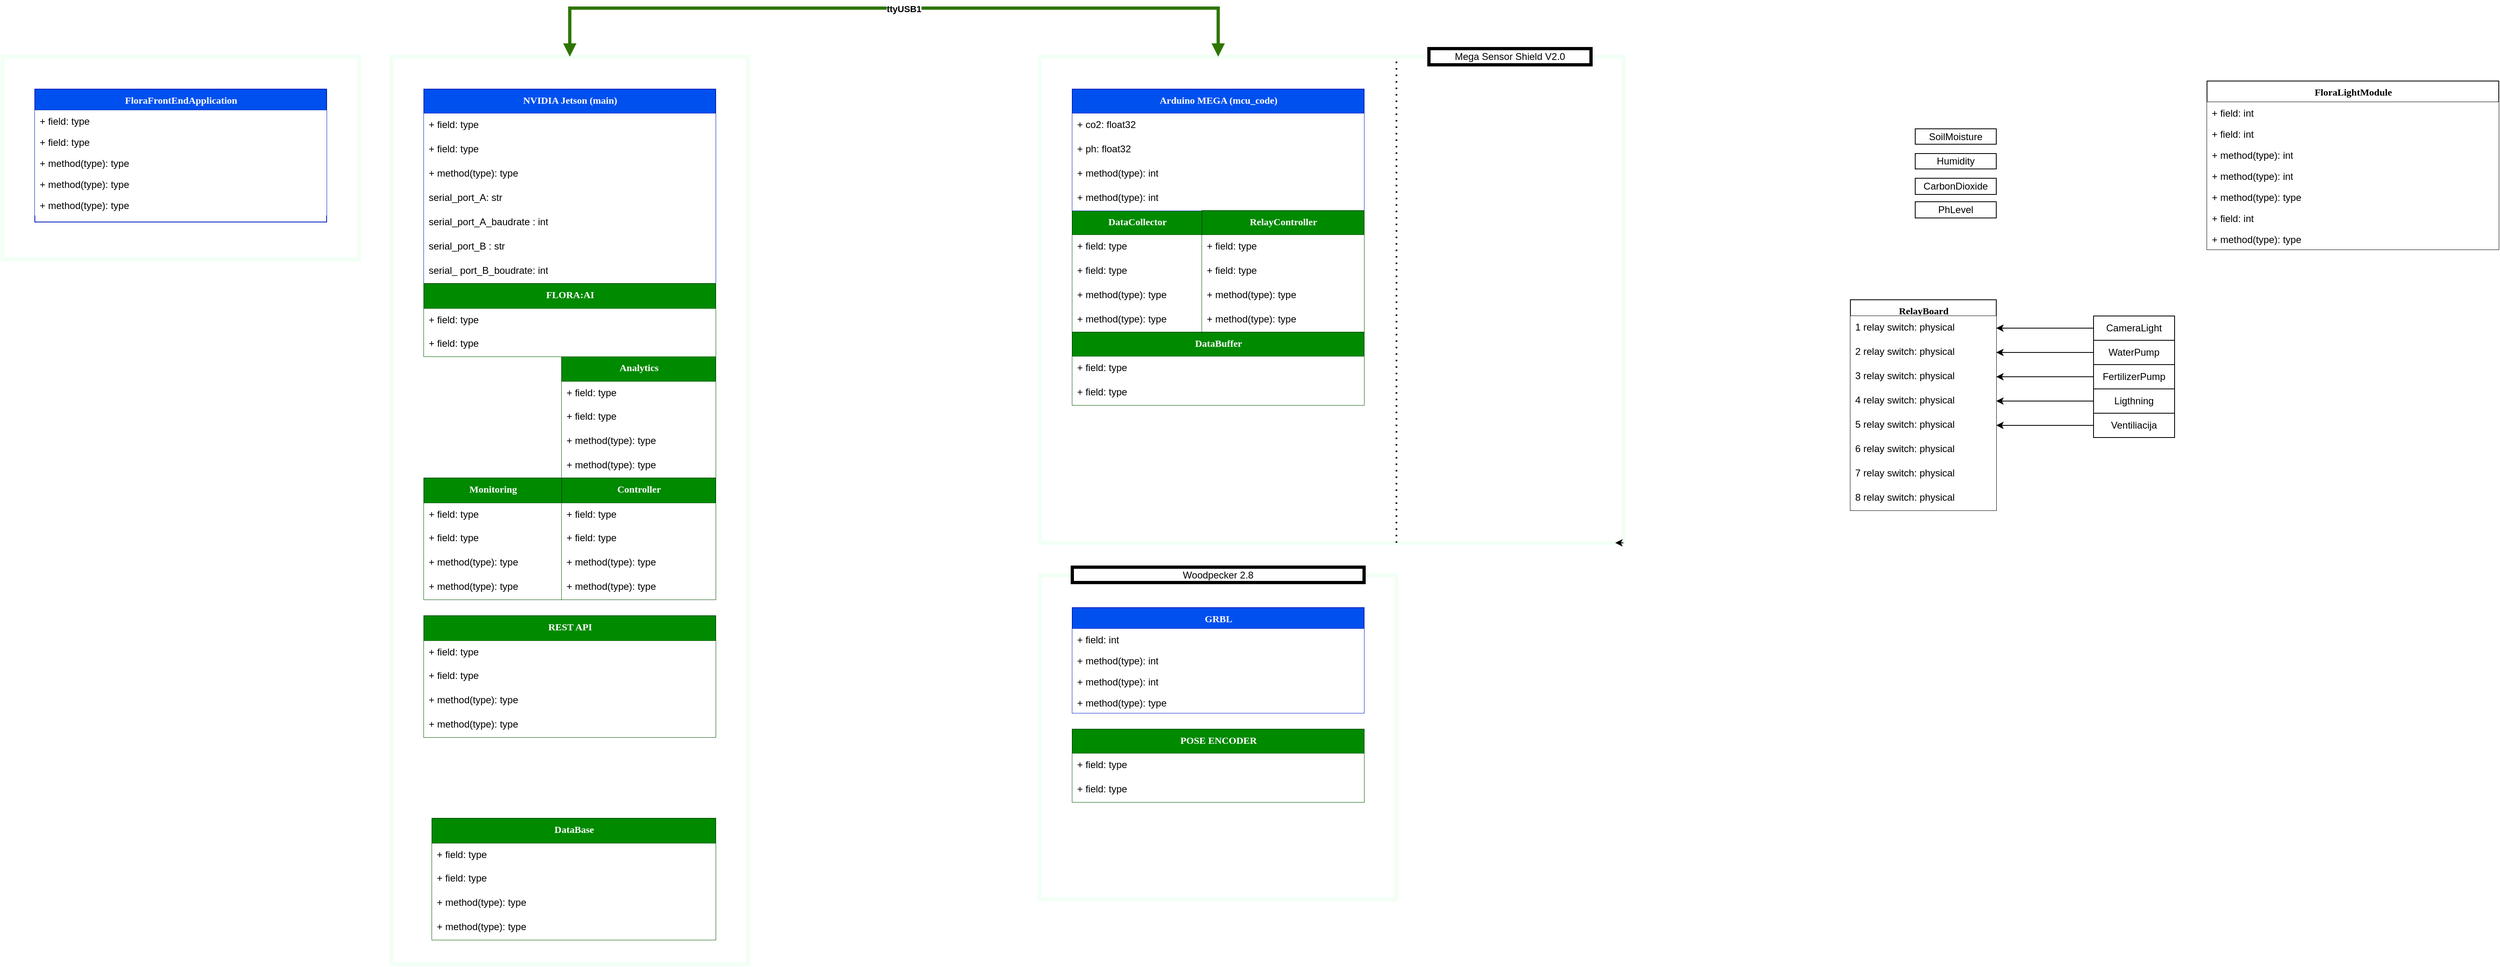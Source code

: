 <mxfile version="21.6.8" type="device">
  <diagram name="Page-1" id="6133507b-19e7-1e82-6fc7-422aa6c4b21f">
    <mxGraphModel dx="2759" dy="995" grid="1" gridSize="10" guides="1" tooltips="1" connect="1" arrows="1" fold="1" page="1" pageScale="1" pageWidth="1100" pageHeight="850" background="none" math="0" shadow="0">
      <root>
        <mxCell id="0" />
        <mxCell id="1" style="" parent="0" />
        <mxCell id="dSAkTDeeCPNXXW4GaVeO-8" value="" style="rounded=0;whiteSpace=wrap;html=1;strokeColor=#F2FFF5;strokeWidth=5;fontFamily=Helvetica;fontSize=12;fontColor=default;fillColor=none;" parent="1" vertex="1">
          <mxGeometry x="-960" y="80" width="440" height="250" as="geometry" />
        </mxCell>
        <mxCell id="dSAkTDeeCPNXXW4GaVeO-7" value="" style="rounded=0;whiteSpace=wrap;html=1;strokeColor=#F2FFF5;strokeWidth=5;fontFamily=Helvetica;fontSize=12;fontColor=default;fillColor=none;" parent="1" vertex="1">
          <mxGeometry x="-480" y="80" width="440" height="1120" as="geometry" />
        </mxCell>
        <mxCell id="dSAkTDeeCPNXXW4GaVeO-25" value="" style="rounded=0;whiteSpace=wrap;html=1;strokeColor=#F2FFF5;strokeWidth=5;fontFamily=Helvetica;fontSize=12;fontColor=default;fillColor=none;" parent="1" vertex="1">
          <mxGeometry x="320" y="80" width="720" height="600" as="geometry" />
        </mxCell>
        <mxCell id="dSAkTDeeCPNXXW4GaVeO-111" value="" style="rounded=0;whiteSpace=wrap;html=1;strokeColor=#F2FFF5;strokeWidth=5;fontFamily=Helvetica;fontSize=12;fontColor=default;fillColor=none;movable=1;resizable=1;rotatable=1;deletable=1;editable=1;locked=0;connectable=1;" parent="1" vertex="1">
          <mxGeometry x="320" y="720" width="440" height="400" as="geometry" />
        </mxCell>
        <mxCell id="g-lxSQZetbMV3VEQ5jTI-6" value="Mega Sensor Shield V2.0" style="html=1;whiteSpace=wrap;strokeWidth=4;" vertex="1" parent="1">
          <mxGeometry x="800" y="70" width="200" height="20" as="geometry" />
        </mxCell>
        <mxCell id="g-lxSQZetbMV3VEQ5jTI-18" value="" style="endArrow=none;dashed=1;html=1;dashPattern=1 3;strokeWidth=2;rounded=0;entryX=0.611;entryY=0;entryDx=0;entryDy=0;entryPerimeter=0;exitX=0.611;exitY=1;exitDx=0;exitDy=0;exitPerimeter=0;" edge="1" parent="1" source="dSAkTDeeCPNXXW4GaVeO-25" target="dSAkTDeeCPNXXW4GaVeO-25">
          <mxGeometry width="50" height="50" relative="1" as="geometry">
            <mxPoint x="820" y="690" as="sourcePoint" />
            <mxPoint x="1210" y="380" as="targetPoint" />
            <Array as="points">
              <mxPoint x="760" y="350" />
            </Array>
          </mxGeometry>
        </mxCell>
        <mxCell id="g-lxSQZetbMV3VEQ5jTI-26" style="edgeStyle=orthogonalEdgeStyle;rounded=0;orthogonalLoop=1;jettySize=auto;html=1;exitX=1;exitY=1;exitDx=0;exitDy=0;entryX=0.986;entryY=0.999;entryDx=0;entryDy=0;entryPerimeter=0;" edge="1" parent="1" source="dSAkTDeeCPNXXW4GaVeO-25" target="dSAkTDeeCPNXXW4GaVeO-25">
          <mxGeometry relative="1" as="geometry" />
        </mxCell>
        <mxCell id="g-lxSQZetbMV3VEQ5jTI-86" style="edgeStyle=orthogonalEdgeStyle;rounded=0;orthogonalLoop=1;jettySize=auto;html=1;strokeWidth=4;endArrow=block;endFill=1;fillColor=#60a917;strokeColor=#2D7600;startArrow=block;startFill=1;" edge="1" parent="1">
          <mxGeometry relative="1" as="geometry">
            <mxPoint x="-260" y="80" as="sourcePoint" />
            <mxPoint x="540" y="80" as="targetPoint" />
            <Array as="points">
              <mxPoint x="-260" y="20" />
              <mxPoint x="540" y="20" />
            </Array>
          </mxGeometry>
        </mxCell>
        <mxCell id="g-lxSQZetbMV3VEQ5jTI-98" value="ttyUSB1" style="edgeLabel;html=1;align=center;verticalAlign=middle;resizable=0;points=[];fontStyle=1" vertex="1" connectable="0" parent="g-lxSQZetbMV3VEQ5jTI-86">
          <mxGeometry x="0.026" y="-1" relative="1" as="geometry">
            <mxPoint as="offset" />
          </mxGeometry>
        </mxCell>
        <mxCell id="dSAkTDeeCPNXXW4GaVeO-23" value="Structure Blocks" parent="0" />
        <mxCell id="dSAkTDeeCPNXXW4GaVeO-26" value="DataCollector" style="swimlane;html=1;fontStyle=1;align=center;verticalAlign=top;childLayout=stackLayout;horizontal=1;startSize=30;horizontalStack=0;resizeParent=1;resizeLast=0;collapsible=1;marginBottom=0;swimlaneFillColor=#ffffff;rounded=0;shadow=0;comic=0;labelBackgroundColor=none;strokeWidth=1;fillColor=#008a00;fontFamily=Verdana;fontSize=12;fontColor=#ffffff;strokeColor=#005700;" parent="dSAkTDeeCPNXXW4GaVeO-23" vertex="1">
          <mxGeometry x="360" y="270" width="160" height="150" as="geometry" />
        </mxCell>
        <mxCell id="dSAkTDeeCPNXXW4GaVeO-27" value="+ field: type" style="text;html=1;strokeColor=none;fillColor=default;align=left;verticalAlign=top;spacingLeft=4;spacingRight=4;whiteSpace=wrap;overflow=hidden;rotatable=0;points=[[0,0.5],[1,0.5]];portConstraint=eastwest;" parent="dSAkTDeeCPNXXW4GaVeO-26" vertex="1">
          <mxGeometry y="30" width="160" height="30" as="geometry" />
        </mxCell>
        <mxCell id="dSAkTDeeCPNXXW4GaVeO-28" value="+ field: type" style="text;html=1;strokeColor=none;fillColor=default;align=left;verticalAlign=top;spacingLeft=4;spacingRight=4;whiteSpace=wrap;overflow=hidden;rotatable=0;points=[[0,0.5],[1,0.5]];portConstraint=eastwest;" parent="dSAkTDeeCPNXXW4GaVeO-26" vertex="1">
          <mxGeometry y="60" width="160" height="30" as="geometry" />
        </mxCell>
        <mxCell id="dSAkTDeeCPNXXW4GaVeO-29" value="+ method(type): type" style="text;html=1;strokeColor=none;fillColor=default;align=left;verticalAlign=top;spacingLeft=4;spacingRight=4;whiteSpace=wrap;overflow=hidden;rotatable=0;points=[[0,0.5],[1,0.5]];portConstraint=eastwest;" parent="dSAkTDeeCPNXXW4GaVeO-26" vertex="1">
          <mxGeometry y="90" width="160" height="30" as="geometry" />
        </mxCell>
        <mxCell id="dSAkTDeeCPNXXW4GaVeO-30" value="+ method(type): type" style="text;html=1;strokeColor=none;fillColor=default;align=left;verticalAlign=top;spacingLeft=4;spacingRight=4;whiteSpace=wrap;overflow=hidden;rotatable=0;points=[[0,0.5],[1,0.5]];portConstraint=eastwest;" parent="dSAkTDeeCPNXXW4GaVeO-26" vertex="1">
          <mxGeometry y="120" width="160" height="30" as="geometry" />
        </mxCell>
        <mxCell id="dSAkTDeeCPNXXW4GaVeO-32" value="Arduino MEGA (mcu_code)" style="swimlane;html=1;fontStyle=1;align=center;verticalAlign=top;childLayout=stackLayout;horizontal=1;startSize=30;horizontalStack=0;resizeParent=1;resizeLast=0;collapsible=1;marginBottom=0;swimlaneFillColor=#ffffff;rounded=0;shadow=0;comic=0;labelBackgroundColor=none;strokeWidth=1;fillColor=#0050ef;fontFamily=Verdana;fontSize=12;fontColor=#ffffff;strokeColor=#001DBC;" parent="dSAkTDeeCPNXXW4GaVeO-23" vertex="1">
          <mxGeometry x="360" y="120" width="360" height="150" as="geometry">
            <mxRectangle x="360" y="120" width="130" height="30" as="alternateBounds" />
          </mxGeometry>
        </mxCell>
        <mxCell id="dSAkTDeeCPNXXW4GaVeO-33" value="+ co2: float32" style="text;html=1;strokeColor=none;fillColor=default;align=left;verticalAlign=top;spacingLeft=4;spacingRight=4;whiteSpace=wrap;overflow=hidden;rotatable=0;points=[[0,0.5],[1,0.5]];portConstraint=eastwest;" parent="dSAkTDeeCPNXXW4GaVeO-32" vertex="1">
          <mxGeometry y="30" width="360" height="30" as="geometry" />
        </mxCell>
        <mxCell id="dSAkTDeeCPNXXW4GaVeO-34" value="+ ph: float32" style="text;html=1;strokeColor=none;fillColor=default;align=left;verticalAlign=top;spacingLeft=4;spacingRight=4;whiteSpace=wrap;overflow=hidden;rotatable=0;points=[[0,0.5],[1,0.5]];portConstraint=eastwest;" parent="dSAkTDeeCPNXXW4GaVeO-32" vertex="1">
          <mxGeometry y="60" width="360" height="30" as="geometry" />
        </mxCell>
        <mxCell id="dSAkTDeeCPNXXW4GaVeO-35" value="+ method(type): int" style="text;html=1;strokeColor=none;fillColor=default;align=left;verticalAlign=top;spacingLeft=4;spacingRight=4;whiteSpace=wrap;overflow=hidden;rotatable=0;points=[[0,0.5],[1,0.5]];portConstraint=eastwest;" parent="dSAkTDeeCPNXXW4GaVeO-32" vertex="1">
          <mxGeometry y="90" width="360" height="30" as="geometry" />
        </mxCell>
        <mxCell id="dSAkTDeeCPNXXW4GaVeO-36" value="+ method(type): int" style="text;html=1;strokeColor=none;fillColor=default;align=left;verticalAlign=top;spacingLeft=4;spacingRight=4;whiteSpace=wrap;overflow=hidden;rotatable=0;points=[[0,0.5],[1,0.5]];portConstraint=eastwest;" parent="dSAkTDeeCPNXXW4GaVeO-32" vertex="1">
          <mxGeometry y="120" width="360" height="30" as="geometry" />
        </mxCell>
        <mxCell id="dSAkTDeeCPNXXW4GaVeO-40" value="RelayController" style="swimlane;html=1;fontStyle=1;align=center;verticalAlign=top;childLayout=stackLayout;horizontal=1;startSize=30;horizontalStack=0;resizeParent=1;resizeLast=0;collapsible=1;marginBottom=0;swimlaneFillColor=#ffffff;rounded=0;shadow=0;comic=0;labelBackgroundColor=none;strokeWidth=1;fillColor=#008a00;fontFamily=Verdana;fontSize=12;fontColor=#ffffff;strokeColor=#005700;" parent="dSAkTDeeCPNXXW4GaVeO-23" vertex="1">
          <mxGeometry x="520" y="270" width="200" height="150" as="geometry" />
        </mxCell>
        <mxCell id="dSAkTDeeCPNXXW4GaVeO-41" value="+ field: type" style="text;html=1;strokeColor=none;fillColor=default;align=left;verticalAlign=top;spacingLeft=4;spacingRight=4;whiteSpace=wrap;overflow=hidden;rotatable=0;points=[[0,0.5],[1,0.5]];portConstraint=eastwest;" parent="dSAkTDeeCPNXXW4GaVeO-40" vertex="1">
          <mxGeometry y="30" width="200" height="30" as="geometry" />
        </mxCell>
        <mxCell id="dSAkTDeeCPNXXW4GaVeO-42" value="+ field: type" style="text;html=1;strokeColor=none;fillColor=default;align=left;verticalAlign=top;spacingLeft=4;spacingRight=4;whiteSpace=wrap;overflow=hidden;rotatable=0;points=[[0,0.5],[1,0.5]];portConstraint=eastwest;" parent="dSAkTDeeCPNXXW4GaVeO-40" vertex="1">
          <mxGeometry y="60" width="200" height="30" as="geometry" />
        </mxCell>
        <mxCell id="dSAkTDeeCPNXXW4GaVeO-43" value="+ method(type): type" style="text;html=1;strokeColor=none;fillColor=default;align=left;verticalAlign=top;spacingLeft=4;spacingRight=4;whiteSpace=wrap;overflow=hidden;rotatable=0;points=[[0,0.5],[1,0.5]];portConstraint=eastwest;" parent="dSAkTDeeCPNXXW4GaVeO-40" vertex="1">
          <mxGeometry y="90" width="200" height="30" as="geometry" />
        </mxCell>
        <mxCell id="dSAkTDeeCPNXXW4GaVeO-44" value="+ method(type): type" style="text;html=1;strokeColor=none;fillColor=default;align=left;verticalAlign=top;spacingLeft=4;spacingRight=4;whiteSpace=wrap;overflow=hidden;rotatable=0;points=[[0,0.5],[1,0.5]];portConstraint=eastwest;" parent="dSAkTDeeCPNXXW4GaVeO-40" vertex="1">
          <mxGeometry y="120" width="200" height="30" as="geometry" />
        </mxCell>
        <mxCell id="dSAkTDeeCPNXXW4GaVeO-46" value="DataBuffer" style="swimlane;html=1;fontStyle=1;align=center;verticalAlign=top;childLayout=stackLayout;horizontal=1;startSize=30;horizontalStack=0;resizeParent=1;resizeLast=0;collapsible=1;marginBottom=0;swimlaneFillColor=#ffffff;rounded=0;shadow=0;comic=0;labelBackgroundColor=none;strokeWidth=1;fillColor=#008a00;fontFamily=Verdana;fontSize=12;fontColor=#ffffff;strokeColor=#005700;" parent="dSAkTDeeCPNXXW4GaVeO-23" vertex="1">
          <mxGeometry x="360" y="420" width="360" height="90" as="geometry" />
        </mxCell>
        <mxCell id="dSAkTDeeCPNXXW4GaVeO-47" value="+ field: type" style="text;html=1;strokeColor=none;fillColor=default;align=left;verticalAlign=top;spacingLeft=4;spacingRight=4;whiteSpace=wrap;overflow=hidden;rotatable=0;points=[[0,0.5],[1,0.5]];portConstraint=eastwest;" parent="dSAkTDeeCPNXXW4GaVeO-46" vertex="1">
          <mxGeometry y="30" width="360" height="30" as="geometry" />
        </mxCell>
        <mxCell id="dSAkTDeeCPNXXW4GaVeO-48" value="+ field: type" style="text;html=1;strokeColor=none;fillColor=default;align=left;verticalAlign=top;spacingLeft=4;spacingRight=4;whiteSpace=wrap;overflow=hidden;rotatable=0;points=[[0,0.5],[1,0.5]];portConstraint=eastwest;" parent="dSAkTDeeCPNXXW4GaVeO-46" vertex="1">
          <mxGeometry y="60" width="360" height="30" as="geometry" />
        </mxCell>
        <mxCell id="dSAkTDeeCPNXXW4GaVeO-80" value="DataBase" style="swimlane;html=1;fontStyle=1;align=center;verticalAlign=top;childLayout=stackLayout;horizontal=1;startSize=31;horizontalStack=0;resizeParent=1;resizeLast=0;collapsible=1;marginBottom=0;swimlaneFillColor=#ffffff;rounded=0;shadow=0;comic=0;labelBackgroundColor=none;strokeWidth=1;fillColor=#008a00;fontFamily=Verdana;fontSize=12;fontColor=#ffffff;strokeColor=#005700;" parent="dSAkTDeeCPNXXW4GaVeO-23" vertex="1">
          <mxGeometry x="-430" y="1020" width="350" height="150" as="geometry">
            <mxRectangle x="-420" y="290" width="100" height="31" as="alternateBounds" />
          </mxGeometry>
        </mxCell>
        <mxCell id="dSAkTDeeCPNXXW4GaVeO-81" value="+ field: type" style="text;html=1;strokeColor=none;fillColor=default;align=left;verticalAlign=top;spacingLeft=4;spacingRight=4;whiteSpace=wrap;overflow=hidden;rotatable=0;points=[[0,0.5],[1,0.5]];portConstraint=eastwest;" parent="dSAkTDeeCPNXXW4GaVeO-80" vertex="1">
          <mxGeometry y="31" width="350" height="29" as="geometry" />
        </mxCell>
        <mxCell id="dSAkTDeeCPNXXW4GaVeO-82" value="+ field: type" style="text;html=1;strokeColor=none;fillColor=default;align=left;verticalAlign=top;spacingLeft=4;spacingRight=4;whiteSpace=wrap;overflow=hidden;rotatable=0;points=[[0,0.5],[1,0.5]];portConstraint=eastwest;" parent="dSAkTDeeCPNXXW4GaVeO-80" vertex="1">
          <mxGeometry y="60" width="350" height="30" as="geometry" />
        </mxCell>
        <mxCell id="dSAkTDeeCPNXXW4GaVeO-83" value="+ method(type): type" style="text;html=1;strokeColor=none;fillColor=default;align=left;verticalAlign=top;spacingLeft=4;spacingRight=4;whiteSpace=wrap;overflow=hidden;rotatable=0;points=[[0,0.5],[1,0.5]];portConstraint=eastwest;" parent="dSAkTDeeCPNXXW4GaVeO-80" vertex="1">
          <mxGeometry y="90" width="350" height="30" as="geometry" />
        </mxCell>
        <mxCell id="dSAkTDeeCPNXXW4GaVeO-84" value="+ method(type): type" style="text;html=1;strokeColor=none;fillColor=default;align=left;verticalAlign=top;spacingLeft=4;spacingRight=4;whiteSpace=wrap;overflow=hidden;rotatable=0;points=[[0,0.5],[1,0.5]];portConstraint=eastwest;" parent="dSAkTDeeCPNXXW4GaVeO-80" vertex="1">
          <mxGeometry y="120" width="350" height="30" as="geometry" />
        </mxCell>
        <mxCell id="dSAkTDeeCPNXXW4GaVeO-86" value="NVIDIA Jetson (main)" style="swimlane;html=1;fontStyle=1;align=center;verticalAlign=top;childLayout=stackLayout;horizontal=1;startSize=30;horizontalStack=0;resizeParent=1;resizeLast=0;collapsible=1;marginBottom=0;swimlaneFillColor=#ffffff;rounded=0;shadow=0;comic=0;labelBackgroundColor=none;strokeWidth=1;fillColor=#0050ef;fontFamily=Verdana;fontSize=12;fontColor=#ffffff;strokeColor=#001DBC;" parent="dSAkTDeeCPNXXW4GaVeO-23" vertex="1">
          <mxGeometry x="-440" y="120" width="360" height="240" as="geometry" />
        </mxCell>
        <mxCell id="dSAkTDeeCPNXXW4GaVeO-87" value="+ field: type" style="text;html=1;strokeColor=none;fillColor=default;align=left;verticalAlign=top;spacingLeft=4;spacingRight=4;whiteSpace=wrap;overflow=hidden;rotatable=0;points=[[0,0.5],[1,0.5]];portConstraint=eastwest;" parent="dSAkTDeeCPNXXW4GaVeO-86" vertex="1">
          <mxGeometry y="30" width="360" height="30" as="geometry" />
        </mxCell>
        <mxCell id="dSAkTDeeCPNXXW4GaVeO-88" value="+ field: type" style="text;html=1;strokeColor=none;fillColor=default;align=left;verticalAlign=top;spacingLeft=4;spacingRight=4;whiteSpace=wrap;overflow=hidden;rotatable=0;points=[[0,0.5],[1,0.5]];portConstraint=eastwest;" parent="dSAkTDeeCPNXXW4GaVeO-86" vertex="1">
          <mxGeometry y="60" width="360" height="30" as="geometry" />
        </mxCell>
        <mxCell id="dSAkTDeeCPNXXW4GaVeO-89" value="+ method(type): type" style="text;html=1;strokeColor=none;fillColor=default;align=left;verticalAlign=top;spacingLeft=4;spacingRight=4;whiteSpace=wrap;overflow=hidden;rotatable=0;points=[[0,0.5],[1,0.5]];portConstraint=eastwest;" parent="dSAkTDeeCPNXXW4GaVeO-86" vertex="1">
          <mxGeometry y="90" width="360" height="30" as="geometry" />
        </mxCell>
        <mxCell id="dSAkTDeeCPNXXW4GaVeO-91" value="serial_port_A: str" style="text;html=1;strokeColor=none;fillColor=default;align=left;verticalAlign=top;spacingLeft=4;spacingRight=4;whiteSpace=wrap;overflow=hidden;rotatable=0;points=[[0,0.5],[1,0.5]];portConstraint=eastwest;" parent="dSAkTDeeCPNXXW4GaVeO-86" vertex="1">
          <mxGeometry y="120" width="360" height="30" as="geometry" />
        </mxCell>
        <mxCell id="g-lxSQZetbMV3VEQ5jTI-92" value="serial_port_A_baudrate : int" style="text;html=1;strokeColor=none;fillColor=default;align=left;verticalAlign=top;spacingLeft=4;spacingRight=4;whiteSpace=wrap;overflow=hidden;rotatable=0;points=[[0,0.5],[1,0.5]];portConstraint=eastwest;" vertex="1" parent="dSAkTDeeCPNXXW4GaVeO-86">
          <mxGeometry y="150" width="360" height="30" as="geometry" />
        </mxCell>
        <mxCell id="g-lxSQZetbMV3VEQ5jTI-91" value="serial_port_B : str" style="text;html=1;strokeColor=none;fillColor=default;align=left;verticalAlign=top;spacingLeft=4;spacingRight=4;whiteSpace=wrap;overflow=hidden;rotatable=0;points=[[0,0.5],[1,0.5]];portConstraint=eastwest;" vertex="1" parent="dSAkTDeeCPNXXW4GaVeO-86">
          <mxGeometry y="180" width="360" height="30" as="geometry" />
        </mxCell>
        <mxCell id="dSAkTDeeCPNXXW4GaVeO-90" value="serial_ port_B_boudrate: int" style="text;html=1;strokeColor=none;fillColor=default;align=left;verticalAlign=top;spacingLeft=4;spacingRight=4;whiteSpace=wrap;overflow=hidden;rotatable=0;points=[[0,0.5],[1,0.5]];portConstraint=eastwest;" parent="dSAkTDeeCPNXXW4GaVeO-86" vertex="1">
          <mxGeometry y="210" width="360" height="30" as="geometry" />
        </mxCell>
        <mxCell id="dSAkTDeeCPNXXW4GaVeO-112" value="GRBL" style="swimlane;html=1;fontStyle=1;align=center;verticalAlign=top;childLayout=stackLayout;horizontal=1;startSize=26;horizontalStack=0;resizeParent=1;resizeLast=0;collapsible=1;marginBottom=0;swimlaneFillColor=#ffffff;rounded=0;shadow=0;comic=0;labelBackgroundColor=none;strokeWidth=1;fillColor=#0050ef;fontFamily=Verdana;fontSize=12;fontColor=#ffffff;strokeColor=#001DBC;" parent="dSAkTDeeCPNXXW4GaVeO-23" vertex="1">
          <mxGeometry x="360" y="760" width="360" height="130" as="geometry" />
        </mxCell>
        <mxCell id="dSAkTDeeCPNXXW4GaVeO-114" value="+ field: int" style="text;html=1;strokeColor=none;fillColor=default;align=left;verticalAlign=top;spacingLeft=4;spacingRight=4;whiteSpace=wrap;overflow=hidden;rotatable=0;points=[[0,0.5],[1,0.5]];portConstraint=eastwest;" parent="dSAkTDeeCPNXXW4GaVeO-112" vertex="1">
          <mxGeometry y="26" width="360" height="26" as="geometry" />
        </mxCell>
        <mxCell id="dSAkTDeeCPNXXW4GaVeO-115" value="+ method(type): int" style="text;html=1;strokeColor=none;fillColor=default;align=left;verticalAlign=top;spacingLeft=4;spacingRight=4;whiteSpace=wrap;overflow=hidden;rotatable=0;points=[[0,0.5],[1,0.5]];portConstraint=eastwest;" parent="dSAkTDeeCPNXXW4GaVeO-112" vertex="1">
          <mxGeometry y="52" width="360" height="26" as="geometry" />
        </mxCell>
        <mxCell id="dSAkTDeeCPNXXW4GaVeO-116" value="+ method(type): int" style="text;html=1;strokeColor=none;fillColor=default;align=left;verticalAlign=top;spacingLeft=4;spacingRight=4;whiteSpace=wrap;overflow=hidden;rotatable=0;points=[[0,0.5],[1,0.5]];portConstraint=eastwest;" parent="dSAkTDeeCPNXXW4GaVeO-112" vertex="1">
          <mxGeometry y="78" width="360" height="26" as="geometry" />
        </mxCell>
        <mxCell id="dSAkTDeeCPNXXW4GaVeO-117" value="+ method(type): type" style="text;html=1;strokeColor=none;fillColor=default;align=left;verticalAlign=top;spacingLeft=4;spacingRight=4;whiteSpace=wrap;overflow=hidden;rotatable=0;points=[[0,0.5],[1,0.5]];portConstraint=eastwest;" parent="dSAkTDeeCPNXXW4GaVeO-112" vertex="1">
          <mxGeometry y="104" width="360" height="26" as="geometry" />
        </mxCell>
        <mxCell id="dSAkTDeeCPNXXW4GaVeO-118" value="RelayBoard" style="swimlane;html=1;fontStyle=1;align=center;verticalAlign=top;childLayout=stackLayout;horizontal=1;startSize=20;horizontalStack=0;resizeParent=1;resizeLast=0;collapsible=1;marginBottom=0;swimlaneFillColor=#ffffff;rounded=0;shadow=0;comic=0;labelBackgroundColor=none;strokeWidth=1;fillColor=none;fontFamily=Verdana;fontSize=12" parent="dSAkTDeeCPNXXW4GaVeO-23" vertex="1">
          <mxGeometry x="1320" y="380" width="180" height="260" as="geometry">
            <mxRectangle x="1320" y="380" width="120" height="30" as="alternateBounds" />
          </mxGeometry>
        </mxCell>
        <mxCell id="dSAkTDeeCPNXXW4GaVeO-119" value="1 relay switch: physical" style="text;html=1;strokeColor=none;fillColor=default;align=left;verticalAlign=top;spacingLeft=4;spacingRight=4;whiteSpace=wrap;overflow=hidden;rotatable=0;points=[[0,0.5],[1,0.5]];portConstraint=eastwest;" parent="dSAkTDeeCPNXXW4GaVeO-118" vertex="1">
          <mxGeometry y="20" width="180" height="30" as="geometry" />
        </mxCell>
        <mxCell id="dSAkTDeeCPNXXW4GaVeO-120" value="2 relay switch: physical" style="text;html=1;strokeColor=none;fillColor=default;align=left;verticalAlign=top;spacingLeft=4;spacingRight=4;whiteSpace=wrap;overflow=hidden;rotatable=0;points=[[0,0.5],[1,0.5]];portConstraint=eastwest;" parent="dSAkTDeeCPNXXW4GaVeO-118" vertex="1">
          <mxGeometry y="50" width="180" height="30" as="geometry" />
        </mxCell>
        <mxCell id="dSAkTDeeCPNXXW4GaVeO-121" value="3 relay switch: physical" style="text;html=1;strokeColor=none;fillColor=default;align=left;verticalAlign=top;spacingLeft=4;spacingRight=4;whiteSpace=wrap;overflow=hidden;rotatable=0;points=[[0,0.5],[1,0.5]];portConstraint=eastwest;" parent="dSAkTDeeCPNXXW4GaVeO-118" vertex="1">
          <mxGeometry y="80" width="180" height="30" as="geometry" />
        </mxCell>
        <mxCell id="dSAkTDeeCPNXXW4GaVeO-122" value="4 relay switch: physical" style="text;html=1;strokeColor=none;fillColor=default;align=left;verticalAlign=top;spacingLeft=4;spacingRight=4;whiteSpace=wrap;overflow=hidden;rotatable=0;points=[[0,0.5],[1,0.5]];portConstraint=eastwest;" parent="dSAkTDeeCPNXXW4GaVeO-118" vertex="1">
          <mxGeometry y="110" width="180" height="30" as="geometry" />
        </mxCell>
        <mxCell id="dSAkTDeeCPNXXW4GaVeO-152" value="5&amp;nbsp;relay switch: physical" style="text;html=1;strokeColor=none;fillColor=default;align=left;verticalAlign=top;spacingLeft=4;spacingRight=4;whiteSpace=wrap;overflow=hidden;rotatable=0;points=[[0,0.5],[1,0.5]];portConstraint=eastwest;" parent="dSAkTDeeCPNXXW4GaVeO-118" vertex="1">
          <mxGeometry y="140" width="180" height="30" as="geometry" />
        </mxCell>
        <mxCell id="g-lxSQZetbMV3VEQ5jTI-13" value="6 relay switch: physical" style="text;html=1;strokeColor=none;fillColor=default;align=left;verticalAlign=top;spacingLeft=4;spacingRight=4;whiteSpace=wrap;overflow=hidden;rotatable=0;points=[[0,0.5],[1,0.5]];portConstraint=eastwest;" vertex="1" parent="dSAkTDeeCPNXXW4GaVeO-118">
          <mxGeometry y="170" width="180" height="30" as="geometry" />
        </mxCell>
        <mxCell id="g-lxSQZetbMV3VEQ5jTI-14" value="7&amp;nbsp;relay switch: physical" style="text;html=1;strokeColor=none;fillColor=default;align=left;verticalAlign=top;spacingLeft=4;spacingRight=4;whiteSpace=wrap;overflow=hidden;rotatable=0;points=[[0,0.5],[1,0.5]];portConstraint=eastwest;" vertex="1" parent="dSAkTDeeCPNXXW4GaVeO-118">
          <mxGeometry y="200" width="180" height="30" as="geometry" />
        </mxCell>
        <mxCell id="g-lxSQZetbMV3VEQ5jTI-15" value="8&amp;nbsp;relay switch: physical" style="text;html=1;strokeColor=none;fillColor=default;align=left;verticalAlign=top;spacingLeft=4;spacingRight=4;whiteSpace=wrap;overflow=hidden;rotatable=0;points=[[0,0.5],[1,0.5]];portConstraint=eastwest;" vertex="1" parent="dSAkTDeeCPNXXW4GaVeO-118">
          <mxGeometry y="230" width="180" height="30" as="geometry" />
        </mxCell>
        <mxCell id="g-lxSQZetbMV3VEQ5jTI-8" style="edgeStyle=orthogonalEdgeStyle;rounded=0;orthogonalLoop=1;jettySize=auto;html=1;entryX=1;entryY=0.5;entryDx=0;entryDy=0;" edge="1" parent="dSAkTDeeCPNXXW4GaVeO-23" source="dSAkTDeeCPNXXW4GaVeO-125" target="dSAkTDeeCPNXXW4GaVeO-119">
          <mxGeometry relative="1" as="geometry" />
        </mxCell>
        <mxCell id="dSAkTDeeCPNXXW4GaVeO-125" value="CameraLight" style="html=1;whiteSpace=wrap;" parent="dSAkTDeeCPNXXW4GaVeO-23" vertex="1">
          <mxGeometry x="1620" y="400" width="100" height="30" as="geometry" />
        </mxCell>
        <mxCell id="g-lxSQZetbMV3VEQ5jTI-10" style="edgeStyle=orthogonalEdgeStyle;rounded=0;orthogonalLoop=1;jettySize=auto;html=1;" edge="1" parent="dSAkTDeeCPNXXW4GaVeO-23" source="dSAkTDeeCPNXXW4GaVeO-127" target="dSAkTDeeCPNXXW4GaVeO-120">
          <mxGeometry relative="1" as="geometry" />
        </mxCell>
        <mxCell id="dSAkTDeeCPNXXW4GaVeO-127" value="WaterPump" style="html=1;whiteSpace=wrap;" parent="dSAkTDeeCPNXXW4GaVeO-23" vertex="1">
          <mxGeometry x="1620" y="430" width="100" height="30" as="geometry" />
        </mxCell>
        <mxCell id="dSAkTDeeCPNXXW4GaVeO-128" style="edgeStyle=orthogonalEdgeStyle;rounded=0;orthogonalLoop=1;jettySize=auto;html=1;entryX=1;entryY=0.5;entryDx=0;entryDy=0;" parent="dSAkTDeeCPNXXW4GaVeO-23" source="dSAkTDeeCPNXXW4GaVeO-129" target="dSAkTDeeCPNXXW4GaVeO-121" edge="1">
          <mxGeometry relative="1" as="geometry" />
        </mxCell>
        <mxCell id="dSAkTDeeCPNXXW4GaVeO-129" value="FertilizerPump" style="html=1;whiteSpace=wrap;" parent="dSAkTDeeCPNXXW4GaVeO-23" vertex="1">
          <mxGeometry x="1620" y="460" width="100" height="30" as="geometry" />
        </mxCell>
        <mxCell id="dSAkTDeeCPNXXW4GaVeO-130" style="edgeStyle=orthogonalEdgeStyle;rounded=0;orthogonalLoop=1;jettySize=auto;html=1;entryX=1;entryY=0.5;entryDx=0;entryDy=0;" parent="dSAkTDeeCPNXXW4GaVeO-23" source="dSAkTDeeCPNXXW4GaVeO-131" target="dSAkTDeeCPNXXW4GaVeO-122" edge="1">
          <mxGeometry relative="1" as="geometry" />
        </mxCell>
        <mxCell id="dSAkTDeeCPNXXW4GaVeO-131" value="Ligthning" style="html=1;whiteSpace=wrap;" parent="dSAkTDeeCPNXXW4GaVeO-23" vertex="1">
          <mxGeometry x="1620" y="490" width="100" height="30" as="geometry" />
        </mxCell>
        <mxCell id="dSAkTDeeCPNXXW4GaVeO-132" value="FloraLightModule" style="swimlane;html=1;fontStyle=1;align=center;verticalAlign=top;childLayout=stackLayout;horizontal=1;startSize=26;horizontalStack=0;resizeParent=1;resizeLast=0;collapsible=1;marginBottom=0;swimlaneFillColor=#ffffff;rounded=0;shadow=0;comic=0;labelBackgroundColor=none;strokeWidth=1;fillColor=none;fontFamily=Verdana;fontSize=12" parent="dSAkTDeeCPNXXW4GaVeO-23" vertex="1">
          <mxGeometry x="1760" y="110" width="360" height="208" as="geometry" />
        </mxCell>
        <mxCell id="dSAkTDeeCPNXXW4GaVeO-133" value="+ field: int" style="text;html=1;strokeColor=none;fillColor=default;align=left;verticalAlign=top;spacingLeft=4;spacingRight=4;whiteSpace=wrap;overflow=hidden;rotatable=0;points=[[0,0.5],[1,0.5]];portConstraint=eastwest;" parent="dSAkTDeeCPNXXW4GaVeO-132" vertex="1">
          <mxGeometry y="26" width="360" height="26" as="geometry" />
        </mxCell>
        <mxCell id="dSAkTDeeCPNXXW4GaVeO-134" value="+ field: int" style="text;html=1;strokeColor=none;fillColor=default;align=left;verticalAlign=top;spacingLeft=4;spacingRight=4;whiteSpace=wrap;overflow=hidden;rotatable=0;points=[[0,0.5],[1,0.5]];portConstraint=eastwest;" parent="dSAkTDeeCPNXXW4GaVeO-132" vertex="1">
          <mxGeometry y="52" width="360" height="26" as="geometry" />
        </mxCell>
        <mxCell id="dSAkTDeeCPNXXW4GaVeO-135" value="+ method(type): int" style="text;html=1;strokeColor=none;fillColor=default;align=left;verticalAlign=top;spacingLeft=4;spacingRight=4;whiteSpace=wrap;overflow=hidden;rotatable=0;points=[[0,0.5],[1,0.5]];portConstraint=eastwest;" parent="dSAkTDeeCPNXXW4GaVeO-132" vertex="1">
          <mxGeometry y="78" width="360" height="26" as="geometry" />
        </mxCell>
        <mxCell id="dSAkTDeeCPNXXW4GaVeO-136" value="+ method(type): int" style="text;html=1;strokeColor=none;fillColor=default;align=left;verticalAlign=top;spacingLeft=4;spacingRight=4;whiteSpace=wrap;overflow=hidden;rotatable=0;points=[[0,0.5],[1,0.5]];portConstraint=eastwest;" parent="dSAkTDeeCPNXXW4GaVeO-132" vertex="1">
          <mxGeometry y="104" width="360" height="26" as="geometry" />
        </mxCell>
        <mxCell id="dSAkTDeeCPNXXW4GaVeO-137" value="+ method(type): type" style="text;html=1;strokeColor=none;fillColor=default;align=left;verticalAlign=top;spacingLeft=4;spacingRight=4;whiteSpace=wrap;overflow=hidden;rotatable=0;points=[[0,0.5],[1,0.5]];portConstraint=eastwest;" parent="dSAkTDeeCPNXXW4GaVeO-132" vertex="1">
          <mxGeometry y="130" width="360" height="26" as="geometry" />
        </mxCell>
        <mxCell id="dSAkTDeeCPNXXW4GaVeO-138" value="+ field: int" style="text;html=1;strokeColor=none;fillColor=default;align=left;verticalAlign=top;spacingLeft=4;spacingRight=4;whiteSpace=wrap;overflow=hidden;rotatable=0;points=[[0,0.5],[1,0.5]];portConstraint=eastwest;" parent="dSAkTDeeCPNXXW4GaVeO-132" vertex="1">
          <mxGeometry y="156" width="360" height="26" as="geometry" />
        </mxCell>
        <mxCell id="dSAkTDeeCPNXXW4GaVeO-139" value="+ method(type): type" style="text;html=1;strokeColor=none;fillColor=default;align=left;verticalAlign=top;spacingLeft=4;spacingRight=4;whiteSpace=wrap;overflow=hidden;rotatable=0;points=[[0,0.5],[1,0.5]];portConstraint=eastwest;" parent="dSAkTDeeCPNXXW4GaVeO-132" vertex="1">
          <mxGeometry y="182" width="360" height="26" as="geometry" />
        </mxCell>
        <mxCell id="dSAkTDeeCPNXXW4GaVeO-140" value="SoilMoisture" style="html=1;whiteSpace=wrap;" parent="dSAkTDeeCPNXXW4GaVeO-23" vertex="1">
          <mxGeometry x="1400" y="169" width="100" height="19" as="geometry" />
        </mxCell>
        <mxCell id="dSAkTDeeCPNXXW4GaVeO-141" value="Humidity" style="html=1;whiteSpace=wrap;" parent="dSAkTDeeCPNXXW4GaVeO-23" vertex="1">
          <mxGeometry x="1400" y="199.5" width="100" height="19" as="geometry" />
        </mxCell>
        <mxCell id="dSAkTDeeCPNXXW4GaVeO-142" value="CarbonDioxide" style="html=1;whiteSpace=wrap;" parent="dSAkTDeeCPNXXW4GaVeO-23" vertex="1">
          <mxGeometry x="1400" y="230" width="100" height="20" as="geometry" />
        </mxCell>
        <mxCell id="dSAkTDeeCPNXXW4GaVeO-143" value="PhLevel" style="html=1;whiteSpace=wrap;" parent="dSAkTDeeCPNXXW4GaVeO-23" vertex="1">
          <mxGeometry x="1400" y="259" width="100" height="20" as="geometry" />
        </mxCell>
        <mxCell id="dSAkTDeeCPNXXW4GaVeO-144" value="FloraFrontEndApplication" style="swimlane;html=1;fontStyle=1;align=center;verticalAlign=top;childLayout=stackLayout;horizontal=1;startSize=26;horizontalStack=0;resizeParent=1;resizeLast=0;collapsible=1;marginBottom=0;swimlaneFillColor=#ffffff;rounded=0;shadow=0;comic=0;labelBackgroundColor=none;strokeWidth=1;fillColor=#0050ef;fontFamily=Verdana;fontSize=12;fontColor=#ffffff;strokeColor=#001DBC;" parent="dSAkTDeeCPNXXW4GaVeO-23" vertex="1">
          <mxGeometry x="-920" y="120" width="360" height="164" as="geometry" />
        </mxCell>
        <mxCell id="dSAkTDeeCPNXXW4GaVeO-145" value="+ field: type" style="text;html=1;strokeColor=none;fillColor=default;align=left;verticalAlign=top;spacingLeft=4;spacingRight=4;whiteSpace=wrap;overflow=hidden;rotatable=0;points=[[0,0.5],[1,0.5]];portConstraint=eastwest;" parent="dSAkTDeeCPNXXW4GaVeO-144" vertex="1">
          <mxGeometry y="26" width="360" height="26" as="geometry" />
        </mxCell>
        <mxCell id="dSAkTDeeCPNXXW4GaVeO-146" value="+ field: type" style="text;html=1;strokeColor=none;fillColor=default;align=left;verticalAlign=top;spacingLeft=4;spacingRight=4;whiteSpace=wrap;overflow=hidden;rotatable=0;points=[[0,0.5],[1,0.5]];portConstraint=eastwest;" parent="dSAkTDeeCPNXXW4GaVeO-144" vertex="1">
          <mxGeometry y="52" width="360" height="26" as="geometry" />
        </mxCell>
        <mxCell id="dSAkTDeeCPNXXW4GaVeO-147" value="+ method(type): type" style="text;html=1;strokeColor=none;fillColor=default;align=left;verticalAlign=top;spacingLeft=4;spacingRight=4;whiteSpace=wrap;overflow=hidden;rotatable=0;points=[[0,0.5],[1,0.5]];portConstraint=eastwest;" parent="dSAkTDeeCPNXXW4GaVeO-144" vertex="1">
          <mxGeometry y="78" width="360" height="26" as="geometry" />
        </mxCell>
        <mxCell id="dSAkTDeeCPNXXW4GaVeO-148" value="+ method(type): type" style="text;html=1;strokeColor=none;fillColor=default;align=left;verticalAlign=top;spacingLeft=4;spacingRight=4;whiteSpace=wrap;overflow=hidden;rotatable=0;points=[[0,0.5],[1,0.5]];portConstraint=eastwest;" parent="dSAkTDeeCPNXXW4GaVeO-144" vertex="1">
          <mxGeometry y="104" width="360" height="26" as="geometry" />
        </mxCell>
        <mxCell id="dSAkTDeeCPNXXW4GaVeO-149" value="+ method(type): type" style="text;html=1;strokeColor=none;fillColor=default;align=left;verticalAlign=top;spacingLeft=4;spacingRight=4;whiteSpace=wrap;overflow=hidden;rotatable=0;points=[[0,0.5],[1,0.5]];portConstraint=eastwest;" parent="dSAkTDeeCPNXXW4GaVeO-144" vertex="1">
          <mxGeometry y="130" width="360" height="26" as="geometry" />
        </mxCell>
        <mxCell id="dSAkTDeeCPNXXW4GaVeO-153" style="edgeStyle=orthogonalEdgeStyle;rounded=0;orthogonalLoop=1;jettySize=auto;html=1;fontFamily=Helvetica;fontSize=12;fontColor=default;" parent="dSAkTDeeCPNXXW4GaVeO-23" source="dSAkTDeeCPNXXW4GaVeO-151" target="dSAkTDeeCPNXXW4GaVeO-152" edge="1">
          <mxGeometry relative="1" as="geometry" />
        </mxCell>
        <mxCell id="dSAkTDeeCPNXXW4GaVeO-151" value="Ventiliacija&lt;br&gt;" style="html=1;whiteSpace=wrap;" parent="dSAkTDeeCPNXXW4GaVeO-23" vertex="1">
          <mxGeometry x="1620" y="520" width="100" height="30" as="geometry" />
        </mxCell>
        <mxCell id="dSAkTDeeCPNXXW4GaVeO-158" value="Woodpecker 2.8" style="html=1;whiteSpace=wrap;strokeWidth=4;movable=1;resizable=1;rotatable=1;deletable=1;editable=1;locked=0;connectable=1;" parent="dSAkTDeeCPNXXW4GaVeO-23" vertex="1">
          <mxGeometry x="360" y="710" width="360" height="19" as="geometry" />
        </mxCell>
        <mxCell id="g-lxSQZetbMV3VEQ5jTI-38" value="Analytics" style="swimlane;html=1;fontStyle=1;align=center;verticalAlign=top;childLayout=stackLayout;horizontal=1;startSize=31;horizontalStack=0;resizeParent=1;resizeLast=0;collapsible=1;marginBottom=0;swimlaneFillColor=#ffffff;rounded=0;shadow=0;comic=0;labelBackgroundColor=none;strokeWidth=1;fillColor=#008a00;fontFamily=Verdana;fontSize=12;fontColor=#ffffff;strokeColor=#005700;" vertex="1" parent="dSAkTDeeCPNXXW4GaVeO-23">
          <mxGeometry x="-270" y="450" width="190" height="150" as="geometry">
            <mxRectangle x="-420" y="290" width="100" height="31" as="alternateBounds" />
          </mxGeometry>
        </mxCell>
        <mxCell id="g-lxSQZetbMV3VEQ5jTI-39" value="+ field: type" style="text;html=1;strokeColor=none;fillColor=default;align=left;verticalAlign=top;spacingLeft=4;spacingRight=4;whiteSpace=wrap;overflow=hidden;rotatable=0;points=[[0,0.5],[1,0.5]];portConstraint=eastwest;" vertex="1" parent="g-lxSQZetbMV3VEQ5jTI-38">
          <mxGeometry y="31" width="190" height="29" as="geometry" />
        </mxCell>
        <mxCell id="g-lxSQZetbMV3VEQ5jTI-40" value="+ field: type" style="text;html=1;strokeColor=none;fillColor=default;align=left;verticalAlign=top;spacingLeft=4;spacingRight=4;whiteSpace=wrap;overflow=hidden;rotatable=0;points=[[0,0.5],[1,0.5]];portConstraint=eastwest;" vertex="1" parent="g-lxSQZetbMV3VEQ5jTI-38">
          <mxGeometry y="60" width="190" height="30" as="geometry" />
        </mxCell>
        <mxCell id="g-lxSQZetbMV3VEQ5jTI-41" value="+ method(type): type" style="text;html=1;strokeColor=none;fillColor=default;align=left;verticalAlign=top;spacingLeft=4;spacingRight=4;whiteSpace=wrap;overflow=hidden;rotatable=0;points=[[0,0.5],[1,0.5]];portConstraint=eastwest;" vertex="1" parent="g-lxSQZetbMV3VEQ5jTI-38">
          <mxGeometry y="90" width="190" height="30" as="geometry" />
        </mxCell>
        <mxCell id="g-lxSQZetbMV3VEQ5jTI-42" value="+ method(type): type" style="text;html=1;strokeColor=none;fillColor=default;align=left;verticalAlign=top;spacingLeft=4;spacingRight=4;whiteSpace=wrap;overflow=hidden;rotatable=0;points=[[0,0.5],[1,0.5]];portConstraint=eastwest;" vertex="1" parent="g-lxSQZetbMV3VEQ5jTI-38">
          <mxGeometry y="120" width="190" height="30" as="geometry" />
        </mxCell>
        <mxCell id="g-lxSQZetbMV3VEQ5jTI-44" value="Monitoring" style="swimlane;html=1;fontStyle=1;align=center;verticalAlign=top;childLayout=stackLayout;horizontal=1;startSize=31;horizontalStack=0;resizeParent=1;resizeLast=0;collapsible=1;marginBottom=0;swimlaneFillColor=#ffffff;rounded=0;shadow=0;comic=0;labelBackgroundColor=none;strokeWidth=1;fillColor=#008a00;fontFamily=Verdana;fontSize=12;fontColor=#ffffff;strokeColor=#005700;" vertex="1" parent="dSAkTDeeCPNXXW4GaVeO-23">
          <mxGeometry x="-440" y="600" width="170" height="150" as="geometry">
            <mxRectangle x="-420" y="290" width="100" height="31" as="alternateBounds" />
          </mxGeometry>
        </mxCell>
        <mxCell id="g-lxSQZetbMV3VEQ5jTI-45" value="+ field: type" style="text;html=1;strokeColor=none;fillColor=default;align=left;verticalAlign=top;spacingLeft=4;spacingRight=4;whiteSpace=wrap;overflow=hidden;rotatable=0;points=[[0,0.5],[1,0.5]];portConstraint=eastwest;" vertex="1" parent="g-lxSQZetbMV3VEQ5jTI-44">
          <mxGeometry y="31" width="170" height="29" as="geometry" />
        </mxCell>
        <mxCell id="g-lxSQZetbMV3VEQ5jTI-46" value="+ field: type" style="text;html=1;strokeColor=none;fillColor=default;align=left;verticalAlign=top;spacingLeft=4;spacingRight=4;whiteSpace=wrap;overflow=hidden;rotatable=0;points=[[0,0.5],[1,0.5]];portConstraint=eastwest;" vertex="1" parent="g-lxSQZetbMV3VEQ5jTI-44">
          <mxGeometry y="60" width="170" height="30" as="geometry" />
        </mxCell>
        <mxCell id="g-lxSQZetbMV3VEQ5jTI-47" value="+ method(type): type" style="text;html=1;strokeColor=none;fillColor=default;align=left;verticalAlign=top;spacingLeft=4;spacingRight=4;whiteSpace=wrap;overflow=hidden;rotatable=0;points=[[0,0.5],[1,0.5]];portConstraint=eastwest;" vertex="1" parent="g-lxSQZetbMV3VEQ5jTI-44">
          <mxGeometry y="90" width="170" height="30" as="geometry" />
        </mxCell>
        <mxCell id="g-lxSQZetbMV3VEQ5jTI-48" value="+ method(type): type" style="text;html=1;strokeColor=none;fillColor=default;align=left;verticalAlign=top;spacingLeft=4;spacingRight=4;whiteSpace=wrap;overflow=hidden;rotatable=0;points=[[0,0.5],[1,0.5]];portConstraint=eastwest;" vertex="1" parent="g-lxSQZetbMV3VEQ5jTI-44">
          <mxGeometry y="120" width="170" height="30" as="geometry" />
        </mxCell>
        <mxCell id="g-lxSQZetbMV3VEQ5jTI-50" value="Controller" style="swimlane;html=1;fontStyle=1;align=center;verticalAlign=top;childLayout=stackLayout;horizontal=1;startSize=31;horizontalStack=0;resizeParent=1;resizeLast=0;collapsible=1;marginBottom=0;swimlaneFillColor=#ffffff;rounded=0;shadow=0;comic=0;labelBackgroundColor=none;strokeWidth=1;fillColor=#008a00;fontFamily=Verdana;fontSize=12;fontColor=#ffffff;strokeColor=#005700;" vertex="1" parent="dSAkTDeeCPNXXW4GaVeO-23">
          <mxGeometry x="-270" y="600" width="190" height="150" as="geometry">
            <mxRectangle x="-420" y="290" width="100" height="31" as="alternateBounds" />
          </mxGeometry>
        </mxCell>
        <mxCell id="g-lxSQZetbMV3VEQ5jTI-51" value="+ field: type" style="text;html=1;strokeColor=none;fillColor=default;align=left;verticalAlign=top;spacingLeft=4;spacingRight=4;whiteSpace=wrap;overflow=hidden;rotatable=0;points=[[0,0.5],[1,0.5]];portConstraint=eastwest;" vertex="1" parent="g-lxSQZetbMV3VEQ5jTI-50">
          <mxGeometry y="31" width="190" height="29" as="geometry" />
        </mxCell>
        <mxCell id="g-lxSQZetbMV3VEQ5jTI-52" value="+ field: type" style="text;html=1;strokeColor=none;fillColor=default;align=left;verticalAlign=top;spacingLeft=4;spacingRight=4;whiteSpace=wrap;overflow=hidden;rotatable=0;points=[[0,0.5],[1,0.5]];portConstraint=eastwest;" vertex="1" parent="g-lxSQZetbMV3VEQ5jTI-50">
          <mxGeometry y="60" width="190" height="30" as="geometry" />
        </mxCell>
        <mxCell id="g-lxSQZetbMV3VEQ5jTI-53" value="+ method(type): type" style="text;html=1;strokeColor=none;fillColor=default;align=left;verticalAlign=top;spacingLeft=4;spacingRight=4;whiteSpace=wrap;overflow=hidden;rotatable=0;points=[[0,0.5],[1,0.5]];portConstraint=eastwest;" vertex="1" parent="g-lxSQZetbMV3VEQ5jTI-50">
          <mxGeometry y="90" width="190" height="30" as="geometry" />
        </mxCell>
        <mxCell id="g-lxSQZetbMV3VEQ5jTI-54" value="+ method(type): type" style="text;html=1;strokeColor=none;fillColor=default;align=left;verticalAlign=top;spacingLeft=4;spacingRight=4;whiteSpace=wrap;overflow=hidden;rotatable=0;points=[[0,0.5],[1,0.5]];portConstraint=eastwest;" vertex="1" parent="g-lxSQZetbMV3VEQ5jTI-50">
          <mxGeometry y="120" width="190" height="30" as="geometry" />
        </mxCell>
        <mxCell id="g-lxSQZetbMV3VEQ5jTI-78" value="FLORA:AI" style="swimlane;html=1;fontStyle=1;align=center;verticalAlign=top;childLayout=stackLayout;horizontal=1;startSize=31;horizontalStack=0;resizeParent=1;resizeLast=0;collapsible=1;marginBottom=0;swimlaneFillColor=#ffffff;rounded=0;shadow=0;comic=0;labelBackgroundColor=none;strokeWidth=1;fillColor=#008a00;fontFamily=Verdana;fontSize=12;fontColor=#ffffff;strokeColor=#005700;" vertex="1" parent="dSAkTDeeCPNXXW4GaVeO-23">
          <mxGeometry x="-440" y="360" width="360" height="90" as="geometry">
            <mxRectangle x="-420" y="290" width="100" height="31" as="alternateBounds" />
          </mxGeometry>
        </mxCell>
        <mxCell id="g-lxSQZetbMV3VEQ5jTI-79" value="+ field: type" style="text;html=1;strokeColor=none;fillColor=default;align=left;verticalAlign=top;spacingLeft=4;spacingRight=4;whiteSpace=wrap;overflow=hidden;rotatable=0;points=[[0,0.5],[1,0.5]];portConstraint=eastwest;" vertex="1" parent="g-lxSQZetbMV3VEQ5jTI-78">
          <mxGeometry y="31" width="360" height="29" as="geometry" />
        </mxCell>
        <mxCell id="g-lxSQZetbMV3VEQ5jTI-80" value="+ field: type" style="text;html=1;strokeColor=none;fillColor=default;align=left;verticalAlign=top;spacingLeft=4;spacingRight=4;whiteSpace=wrap;overflow=hidden;rotatable=0;points=[[0,0.5],[1,0.5]];portConstraint=eastwest;" vertex="1" parent="g-lxSQZetbMV3VEQ5jTI-78">
          <mxGeometry y="60" width="360" height="30" as="geometry" />
        </mxCell>
        <mxCell id="g-lxSQZetbMV3VEQ5jTI-99" value="REST API" style="swimlane;html=1;fontStyle=1;align=center;verticalAlign=top;childLayout=stackLayout;horizontal=1;startSize=31;horizontalStack=0;resizeParent=1;resizeLast=0;collapsible=1;marginBottom=0;swimlaneFillColor=#ffffff;rounded=0;shadow=0;comic=0;labelBackgroundColor=none;strokeWidth=1;fillColor=#008a00;fontFamily=Verdana;fontSize=12;fontColor=#ffffff;strokeColor=#005700;" vertex="1" parent="dSAkTDeeCPNXXW4GaVeO-23">
          <mxGeometry x="-440" y="770" width="360" height="150" as="geometry">
            <mxRectangle x="-420" y="290" width="100" height="31" as="alternateBounds" />
          </mxGeometry>
        </mxCell>
        <mxCell id="g-lxSQZetbMV3VEQ5jTI-100" value="+ field: type" style="text;html=1;strokeColor=none;fillColor=default;align=left;verticalAlign=top;spacingLeft=4;spacingRight=4;whiteSpace=wrap;overflow=hidden;rotatable=0;points=[[0,0.5],[1,0.5]];portConstraint=eastwest;" vertex="1" parent="g-lxSQZetbMV3VEQ5jTI-99">
          <mxGeometry y="31" width="360" height="29" as="geometry" />
        </mxCell>
        <mxCell id="g-lxSQZetbMV3VEQ5jTI-101" value="+ field: type" style="text;html=1;strokeColor=none;fillColor=default;align=left;verticalAlign=top;spacingLeft=4;spacingRight=4;whiteSpace=wrap;overflow=hidden;rotatable=0;points=[[0,0.5],[1,0.5]];portConstraint=eastwest;" vertex="1" parent="g-lxSQZetbMV3VEQ5jTI-99">
          <mxGeometry y="60" width="360" height="30" as="geometry" />
        </mxCell>
        <mxCell id="g-lxSQZetbMV3VEQ5jTI-102" value="+ method(type): type" style="text;html=1;strokeColor=none;fillColor=default;align=left;verticalAlign=top;spacingLeft=4;spacingRight=4;whiteSpace=wrap;overflow=hidden;rotatable=0;points=[[0,0.5],[1,0.5]];portConstraint=eastwest;" vertex="1" parent="g-lxSQZetbMV3VEQ5jTI-99">
          <mxGeometry y="90" width="360" height="30" as="geometry" />
        </mxCell>
        <mxCell id="g-lxSQZetbMV3VEQ5jTI-103" value="+ method(type): type" style="text;html=1;strokeColor=none;fillColor=default;align=left;verticalAlign=top;spacingLeft=4;spacingRight=4;whiteSpace=wrap;overflow=hidden;rotatable=0;points=[[0,0.5],[1,0.5]];portConstraint=eastwest;" vertex="1" parent="g-lxSQZetbMV3VEQ5jTI-99">
          <mxGeometry y="120" width="360" height="30" as="geometry" />
        </mxCell>
        <mxCell id="g-lxSQZetbMV3VEQ5jTI-114" value="POSE ENCODER" style="swimlane;html=1;fontStyle=1;align=center;verticalAlign=top;childLayout=stackLayout;horizontal=1;startSize=30;horizontalStack=0;resizeParent=1;resizeLast=0;collapsible=1;marginBottom=0;swimlaneFillColor=#ffffff;rounded=0;shadow=0;comic=0;labelBackgroundColor=none;strokeWidth=1;fillColor=#008a00;fontFamily=Verdana;fontSize=12;fontColor=#ffffff;strokeColor=#005700;" vertex="1" parent="dSAkTDeeCPNXXW4GaVeO-23">
          <mxGeometry x="360" y="910" width="360" height="90" as="geometry" />
        </mxCell>
        <mxCell id="g-lxSQZetbMV3VEQ5jTI-115" value="+ field: type" style="text;html=1;strokeColor=none;fillColor=default;align=left;verticalAlign=top;spacingLeft=4;spacingRight=4;whiteSpace=wrap;overflow=hidden;rotatable=0;points=[[0,0.5],[1,0.5]];portConstraint=eastwest;" vertex="1" parent="g-lxSQZetbMV3VEQ5jTI-114">
          <mxGeometry y="30" width="360" height="30" as="geometry" />
        </mxCell>
        <mxCell id="g-lxSQZetbMV3VEQ5jTI-116" value="+ field: type" style="text;html=1;strokeColor=none;fillColor=default;align=left;verticalAlign=top;spacingLeft=4;spacingRight=4;whiteSpace=wrap;overflow=hidden;rotatable=0;points=[[0,0.5],[1,0.5]];portConstraint=eastwest;" vertex="1" parent="g-lxSQZetbMV3VEQ5jTI-114">
          <mxGeometry y="60" width="360" height="30" as="geometry" />
        </mxCell>
      </root>
    </mxGraphModel>
  </diagram>
</mxfile>
